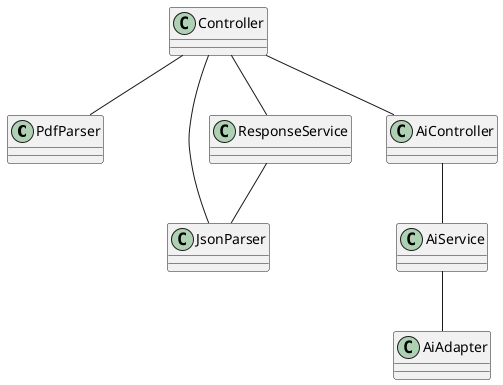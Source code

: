 @startuml Beziehungsdiagramm
class PdfParser

class JsonParser

class Controller

class AiController

class AiService

class AiAdapter

class ResponseService

Controller -- PdfParser
Controller -- JsonParser
Controller -- AiController
AiController -- AiService
AiService -- AiAdapter
Controller -- ResponseService
ResponseService -- JsonParser
@enduml
